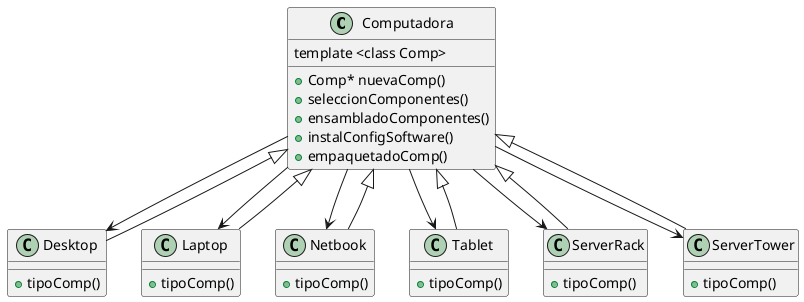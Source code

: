 @startuml
    Class Computadora{
        template <class Comp>
        +Comp* nuevaComp()
        +seleccionComponentes()
        +ensambladoComponentes()
        +instalConfigSoftware()
        +empaquetadoComp()
    }

    Class Desktop{
        +tipoComp()
    }
    Class Laptop{
        +tipoComp()
    }
    Class Netbook{
        +tipoComp()
    }
    Class Tablet{
        +tipoComp()
    }
    Class ServerRack{
        +tipoComp()
    }
    Class ServerTower{
        +tipoComp()
    }

    Computadora --> Desktop
    Computadora --> Laptop
    Computadora --> Netbook
    Computadora --> Tablet
    Computadora --> ServerRack
    Computadora --> ServerTower
    Desktop --|> Computadora
    Laptop --|> Computadora
    Netbook --|> Computadora
    Tablet --|> Computadora
    ServerRack --|> Computadora
    ServerTower --|> Computadora
@enduml

